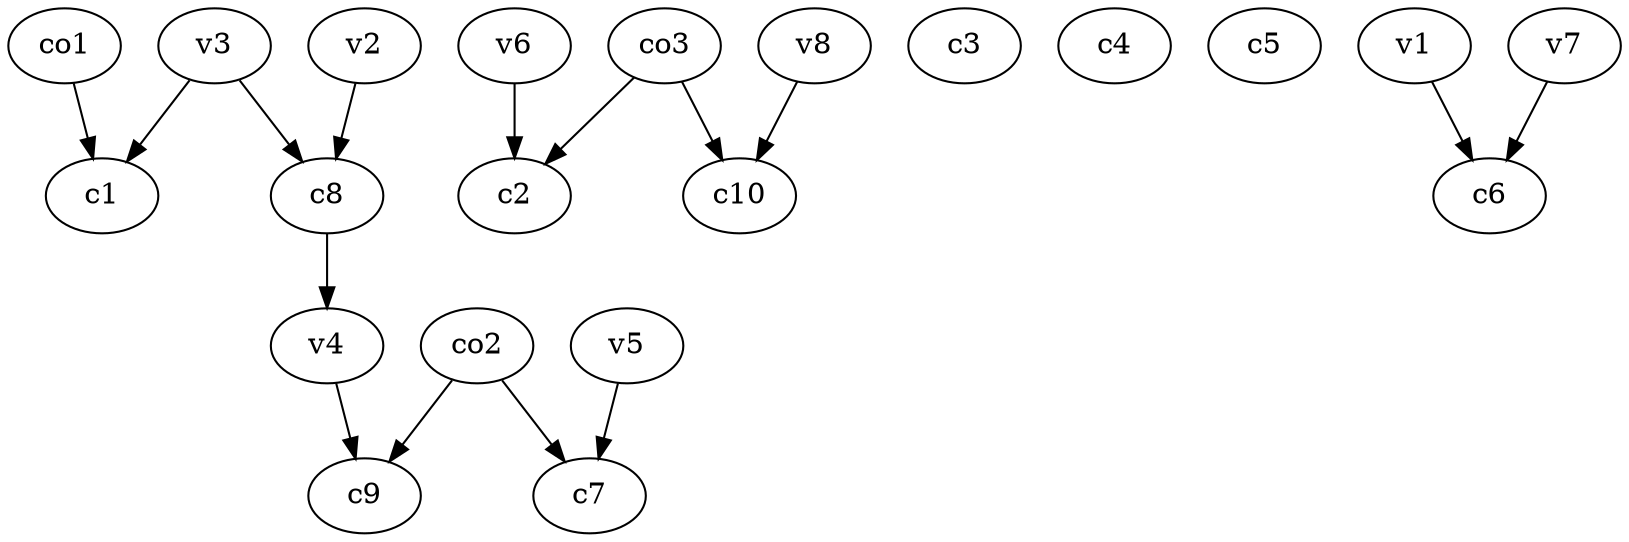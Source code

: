 strict digraph  {
c1;
c2;
c3;
c4;
c5;
c6;
c7;
c8;
c9;
c10;
v1;
v2;
v3;
v4;
v5;
v6;
v7;
v8;
co1;
co2;
co3;
c8 -> v4  [weight=1];
v1 -> c6  [weight=1];
v2 -> c8  [weight=1];
v3 -> c1  [weight=1];
v3 -> c8  [weight=1];
v4 -> c9  [weight=1];
v5 -> c7  [weight=1];
v6 -> c2  [weight=1];
v7 -> c6  [weight=1];
v8 -> c10  [weight=1];
co1 -> c1  [weight=1];
co2 -> c9  [weight=1];
co2 -> c7  [weight=1];
co3 -> c10  [weight=1];
co3 -> c2  [weight=1];
}
